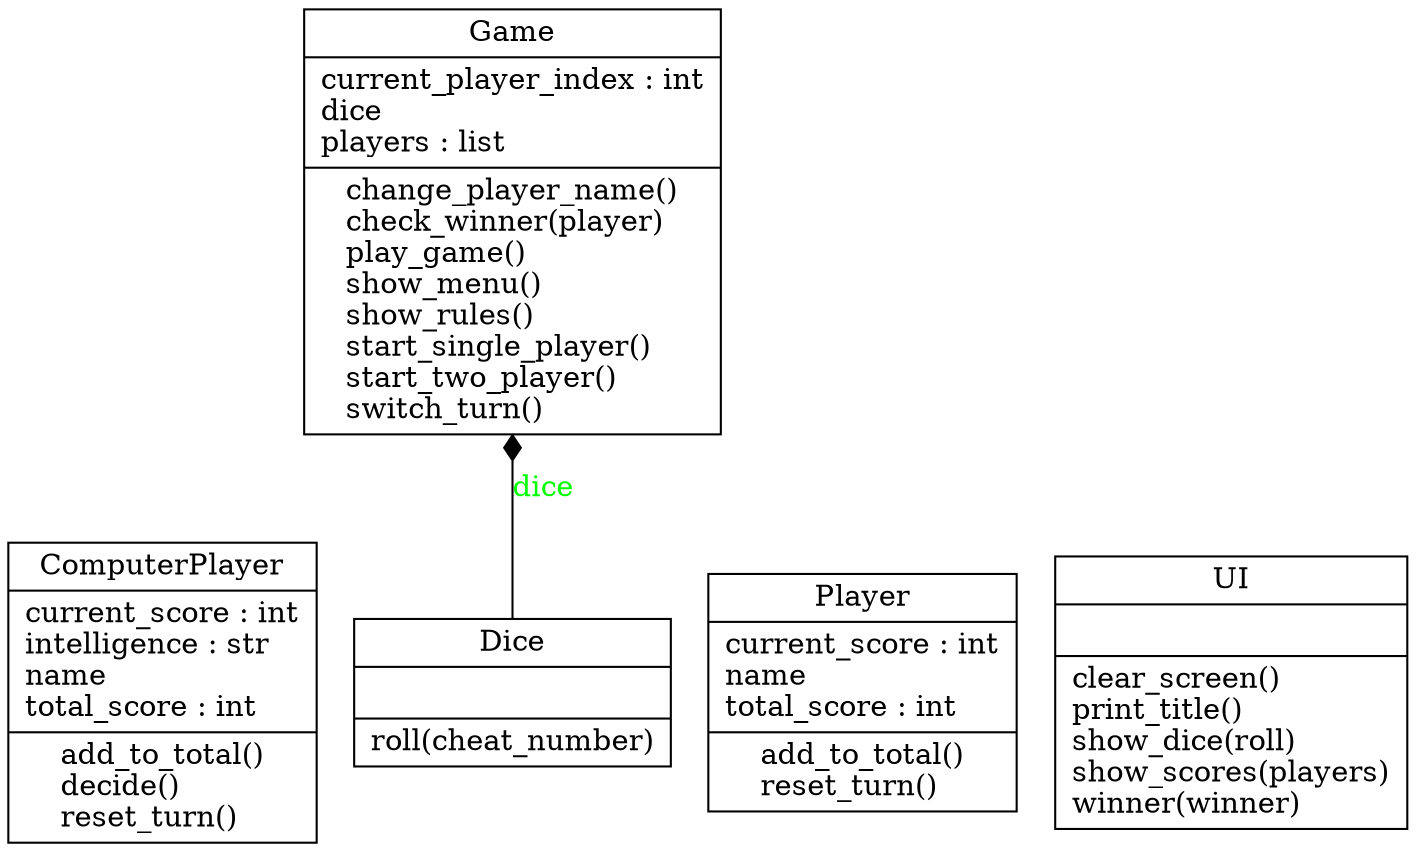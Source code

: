 digraph "classes_PigDice" {
rankdir=BT
charset="utf-8"
"bot.ComputerPlayer" [color="black", fontcolor="black", label=<{ComputerPlayer|current_score : int<br ALIGN="LEFT"/>intelligence : str<br ALIGN="LEFT"/>name<br ALIGN="LEFT"/>total_score : int<br ALIGN="LEFT"/>|add_to_total()<br ALIGN="LEFT"/>decide()<br ALIGN="LEFT"/>reset_turn()<br ALIGN="LEFT"/>}>, shape="record", style="solid"];
"dice.Dice" [color="black", fontcolor="black", label=<{Dice|<br ALIGN="LEFT"/>|roll(cheat_number)<br ALIGN="LEFT"/>}>, shape="record", style="solid"];
"game.Game" [color="black", fontcolor="black", label=<{Game|current_player_index : int<br ALIGN="LEFT"/>dice<br ALIGN="LEFT"/>players : list<br ALIGN="LEFT"/>|change_player_name()<br ALIGN="LEFT"/>check_winner(player)<br ALIGN="LEFT"/>play_game()<br ALIGN="LEFT"/>show_menu()<br ALIGN="LEFT"/>show_rules()<br ALIGN="LEFT"/>start_single_player()<br ALIGN="LEFT"/>start_two_player()<br ALIGN="LEFT"/>switch_turn()<br ALIGN="LEFT"/>}>, shape="record", style="solid"];
"player.Player" [color="black", fontcolor="black", label=<{Player|current_score : int<br ALIGN="LEFT"/>name<br ALIGN="LEFT"/>total_score : int<br ALIGN="LEFT"/>|add_to_total()<br ALIGN="LEFT"/>reset_turn()<br ALIGN="LEFT"/>}>, shape="record", style="solid"];
"ui.UI" [color="black", fontcolor="black", label=<{UI|<br ALIGN="LEFT"/>|clear_screen()<br ALIGN="LEFT"/>print_title()<br ALIGN="LEFT"/>show_dice(roll)<br ALIGN="LEFT"/>show_scores(players)<br ALIGN="LEFT"/>winner(winner)<br ALIGN="LEFT"/>}>, shape="record", style="solid"];
"dice.Dice" -> "game.Game" [arrowhead="diamond", arrowtail="none", fontcolor="green", label="dice", style="solid"];
}
